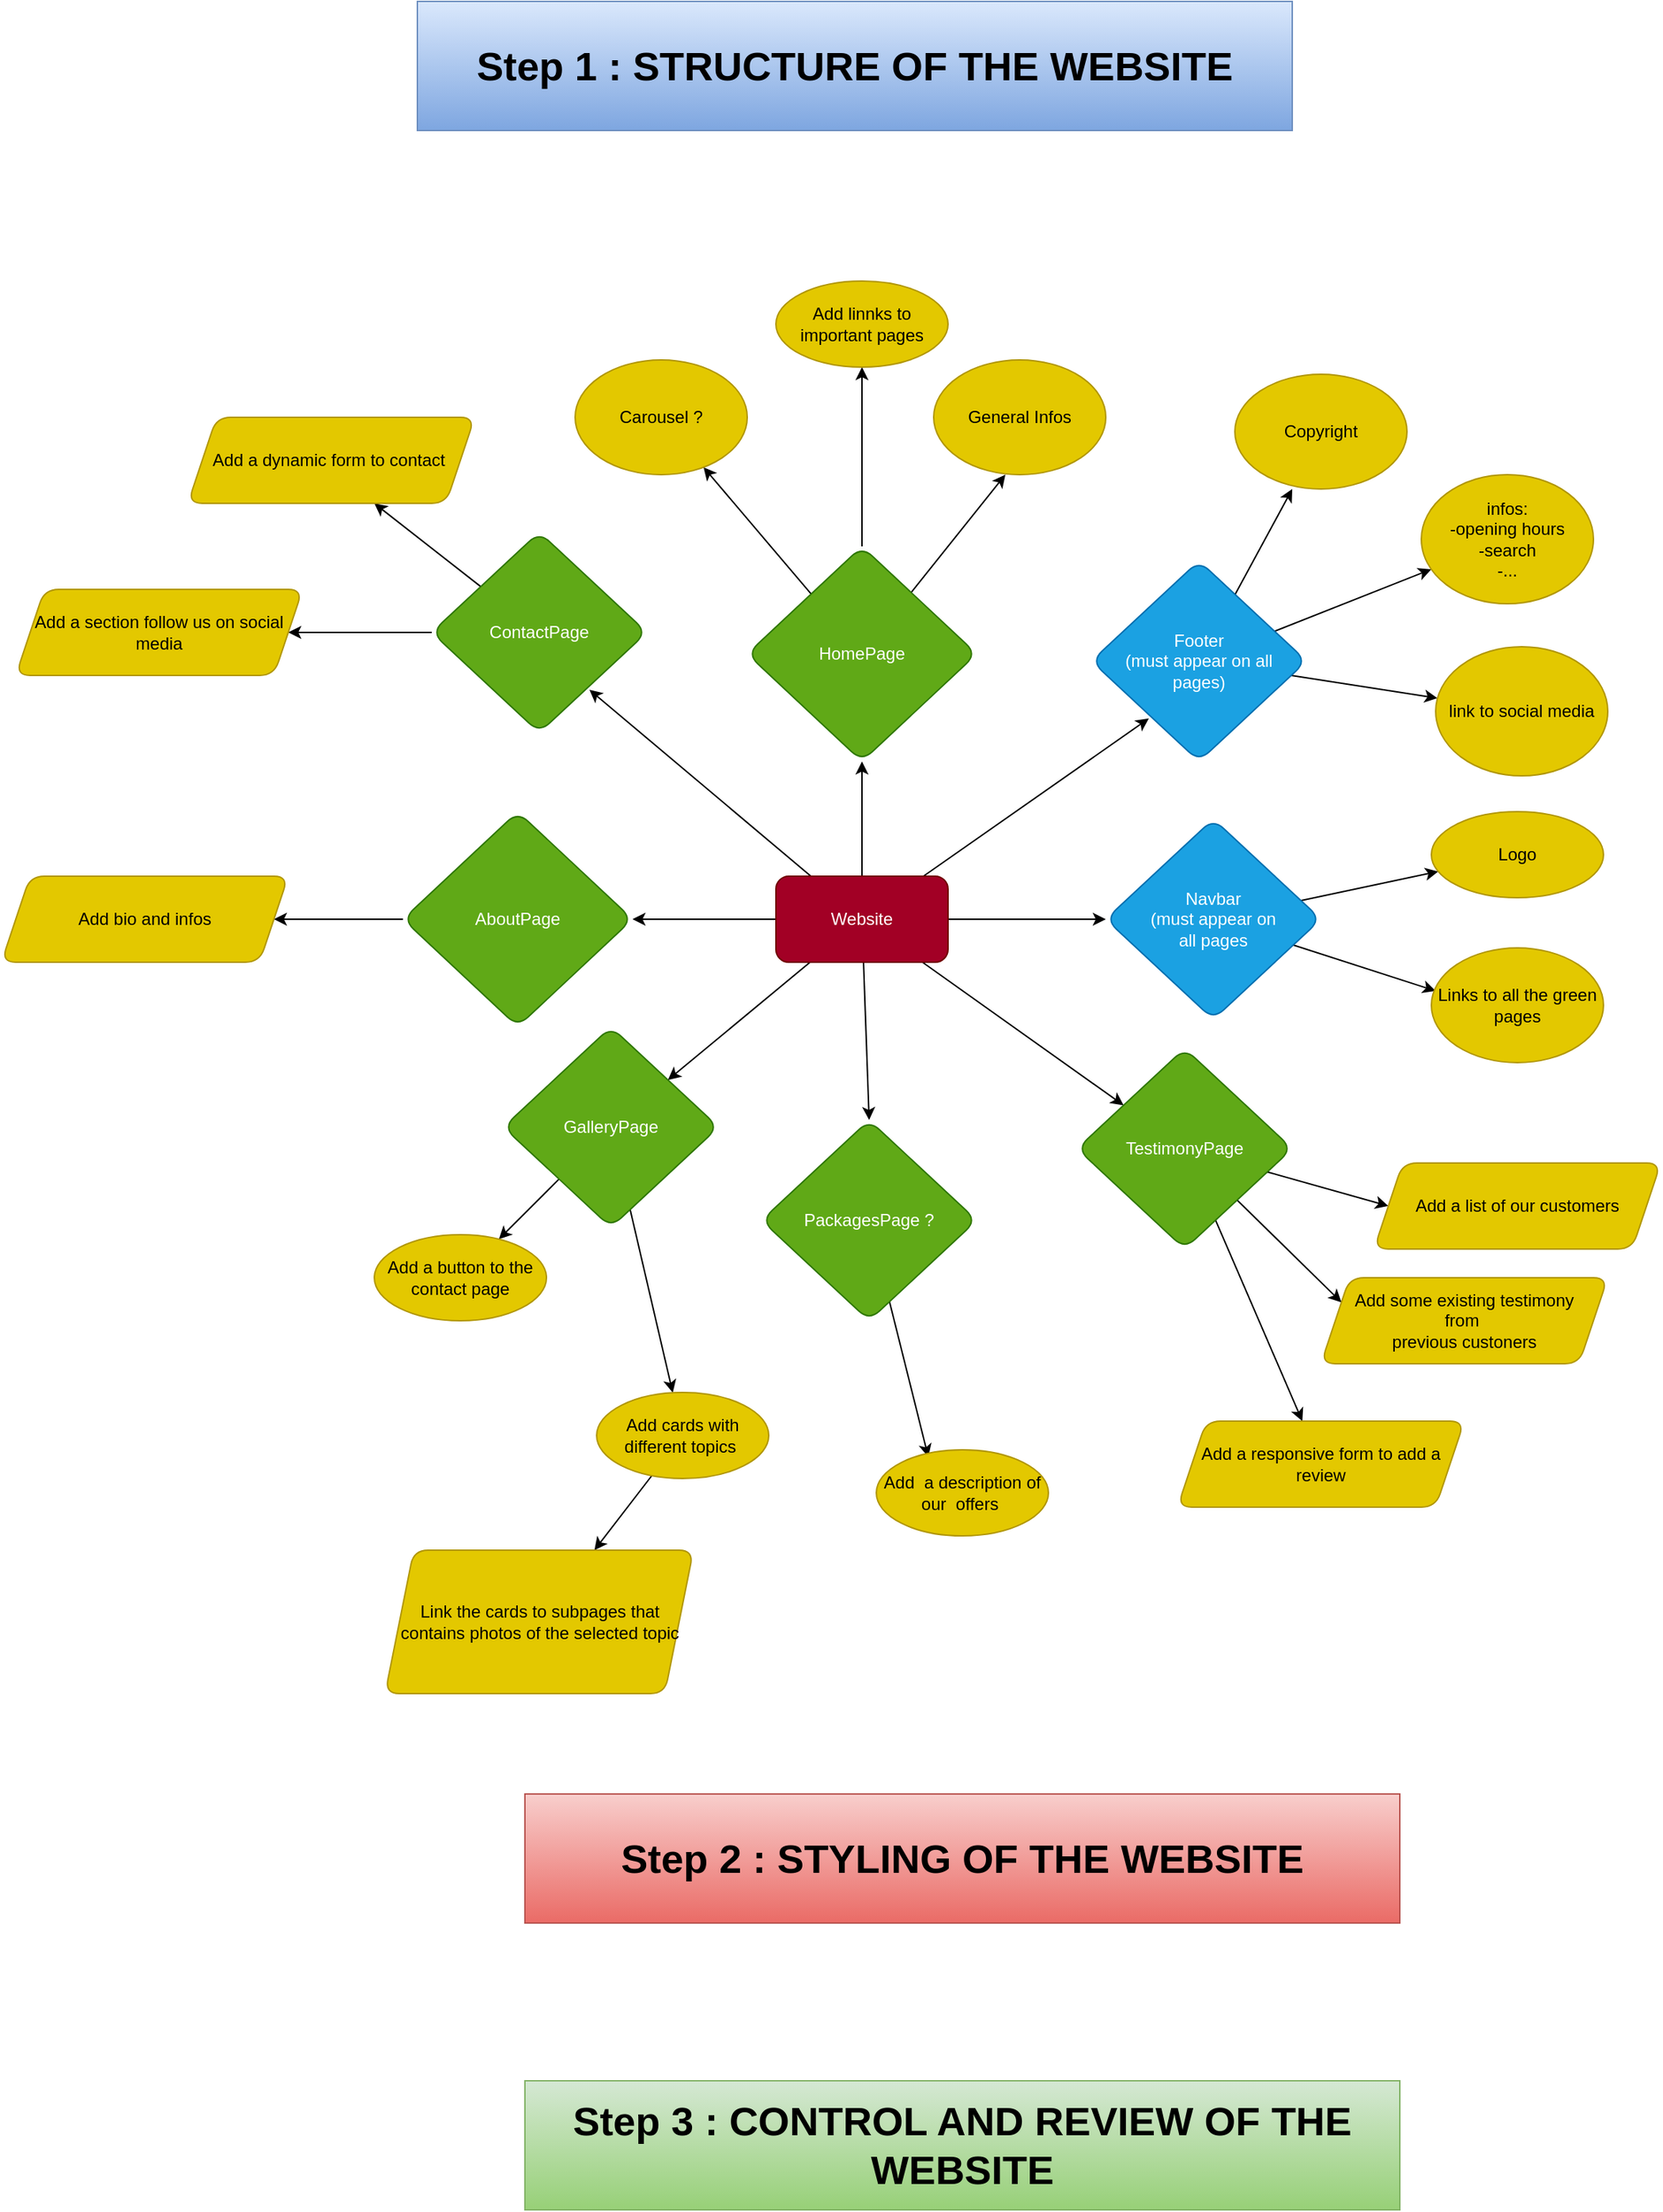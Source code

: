 <mxfile>
    <diagram id="F_wEoQ5lJLYw4dCn6s4b" name="Page-1">
        <mxGraphModel dx="1818" dy="1729" grid="1" gridSize="10" guides="1" tooltips="1" connect="1" arrows="1" fold="1" page="1" pageScale="1" pageWidth="827" pageHeight="1169" math="0" shadow="0">
            <root>
                <mxCell id="0"/>
                <mxCell id="1" parent="0"/>
                <mxCell id="4" value="" style="edgeStyle=none;html=1;" parent="1" source="2" target="3" edge="1">
                    <mxGeometry relative="1" as="geometry"/>
                </mxCell>
                <mxCell id="6" value="" style="edgeStyle=none;html=1;" parent="1" source="2" target="5" edge="1">
                    <mxGeometry relative="1" as="geometry"/>
                </mxCell>
                <mxCell id="8" value="" style="edgeStyle=none;html=1;" parent="1" source="2" target="7" edge="1">
                    <mxGeometry relative="1" as="geometry"/>
                </mxCell>
                <mxCell id="9" style="edgeStyle=none;html=1;" parent="1" source="2" edge="1">
                    <mxGeometry relative="1" as="geometry">
                        <mxPoint x="240" y="230" as="targetPoint"/>
                    </mxGeometry>
                </mxCell>
                <mxCell id="11" style="edgeStyle=none;html=1;" parent="1" source="2" edge="1">
                    <mxGeometry relative="1" as="geometry">
                        <mxPoint x="630" y="250" as="targetPoint"/>
                    </mxGeometry>
                </mxCell>
                <mxCell id="14" value="" style="edgeStyle=none;html=1;" parent="1" source="2" target="13" edge="1">
                    <mxGeometry relative="1" as="geometry"/>
                </mxCell>
                <mxCell id="15" style="edgeStyle=none;html=1;" parent="1" source="2" edge="1" target="16">
                    <mxGeometry relative="1" as="geometry">
                        <mxPoint x="540" y="540" as="targetPoint"/>
                    </mxGeometry>
                </mxCell>
                <mxCell id="50" style="edgeStyle=none;html=1;entryX=0.5;entryY=0;entryDx=0;entryDy=0;" edge="1" parent="1" source="2" target="49">
                    <mxGeometry relative="1" as="geometry"/>
                </mxCell>
                <mxCell id="2" value="Website" style="rounded=1;whiteSpace=wrap;html=1;fillColor=#a20025;fontColor=#ffffff;strokeColor=#6F0000;" parent="1" vertex="1">
                    <mxGeometry x="370" y="360" width="120" height="60" as="geometry"/>
                </mxCell>
                <mxCell id="17" style="edgeStyle=none;html=1;" parent="1" source="3" target="18" edge="1">
                    <mxGeometry relative="1" as="geometry">
                        <mxPoint x="360" y="80" as="targetPoint"/>
                    </mxGeometry>
                </mxCell>
                <mxCell id="19" style="edgeStyle=none;html=1;" parent="1" source="3" edge="1">
                    <mxGeometry relative="1" as="geometry">
                        <mxPoint x="530" y="80" as="targetPoint"/>
                    </mxGeometry>
                </mxCell>
                <mxCell id="40" value="" style="edgeStyle=none;html=1;" parent="1" source="3" target="39" edge="1">
                    <mxGeometry relative="1" as="geometry"/>
                </mxCell>
                <mxCell id="3" value="HomePage" style="rhombus;whiteSpace=wrap;html=1;rounded=1;fillColor=#60a917;fontColor=#ffffff;strokeColor=#2D7600;" parent="1" vertex="1">
                    <mxGeometry x="350" y="130" width="160" height="150" as="geometry"/>
                </mxCell>
                <mxCell id="26" value="" style="edgeStyle=none;html=1;" parent="1" source="5" target="25" edge="1">
                    <mxGeometry relative="1" as="geometry"/>
                </mxCell>
                <mxCell id="27" style="edgeStyle=none;html=1;" parent="1" source="5" edge="1">
                    <mxGeometry relative="1" as="geometry">
                        <mxPoint x="830" y="440" as="targetPoint"/>
                    </mxGeometry>
                </mxCell>
                <mxCell id="5" value="Navbar&lt;br&gt;(must appear on &lt;br&gt;all pages" style="rhombus;whiteSpace=wrap;html=1;rounded=1;fillColor=#1ba1e2;fontColor=#ffffff;strokeColor=#006EAF;" parent="1" vertex="1">
                    <mxGeometry x="600" y="320" width="150" height="140" as="geometry"/>
                </mxCell>
                <mxCell id="30" value="" style="edgeStyle=none;html=1;" parent="1" source="7" target="29" edge="1">
                    <mxGeometry relative="1" as="geometry"/>
                </mxCell>
                <mxCell id="32" value="" style="edgeStyle=none;html=1;" parent="1" source="7" target="31" edge="1">
                    <mxGeometry relative="1" as="geometry"/>
                </mxCell>
                <mxCell id="7" value="GalleryPage" style="rhombus;whiteSpace=wrap;html=1;rounded=1;fillColor=#60a917;fontColor=#ffffff;strokeColor=#2D7600;" parent="1" vertex="1">
                    <mxGeometry x="180" y="465" width="150" height="140" as="geometry"/>
                </mxCell>
                <mxCell id="43" style="edgeStyle=none;html=1;" parent="1" source="10" edge="1">
                    <mxGeometry relative="1" as="geometry">
                        <mxPoint x="90" y="100" as="targetPoint"/>
                    </mxGeometry>
                </mxCell>
                <mxCell id="45" style="edgeStyle=none;html=1;" parent="1" source="10" edge="1">
                    <mxGeometry relative="1" as="geometry">
                        <mxPoint x="30" y="190" as="targetPoint"/>
                    </mxGeometry>
                </mxCell>
                <mxCell id="10" value="ContactPage" style="rhombus;whiteSpace=wrap;html=1;rounded=1;fillColor=#60a917;fontColor=#ffffff;strokeColor=#2D7600;" parent="1" vertex="1">
                    <mxGeometry x="130" y="120" width="150" height="140" as="geometry"/>
                </mxCell>
                <mxCell id="21" style="edgeStyle=none;html=1;" parent="1" source="12" edge="1">
                    <mxGeometry relative="1" as="geometry">
                        <mxPoint x="730" y="90" as="targetPoint"/>
                    </mxGeometry>
                </mxCell>
                <mxCell id="24" value="" style="edgeStyle=none;html=1;" parent="1" source="12" target="23" edge="1">
                    <mxGeometry relative="1" as="geometry"/>
                </mxCell>
                <mxCell id="58" style="edgeStyle=none;html=1;fontSize=28;" edge="1" parent="1" source="12" target="57">
                    <mxGeometry relative="1" as="geometry"/>
                </mxCell>
                <mxCell id="12" value="Footer&lt;br&gt;(must appear on all&lt;br&gt;pages)" style="rhombus;whiteSpace=wrap;html=1;rounded=1;fillColor=#1ba1e2;fontColor=#ffffff;strokeColor=#006EAF;" parent="1" vertex="1">
                    <mxGeometry x="590" y="140" width="150" height="140" as="geometry"/>
                </mxCell>
                <mxCell id="47" style="edgeStyle=none;html=1;" parent="1" source="13" edge="1">
                    <mxGeometry relative="1" as="geometry">
                        <mxPoint x="20" y="390" as="targetPoint"/>
                    </mxGeometry>
                </mxCell>
                <mxCell id="13" value="AboutPage" style="rhombus;whiteSpace=wrap;html=1;rounded=1;fillColor=#60a917;fontColor=#ffffff;strokeColor=#2D7600;" parent="1" vertex="1">
                    <mxGeometry x="110" y="315" width="160" height="150" as="geometry"/>
                </mxCell>
                <mxCell id="36" value="" style="edgeStyle=none;html=1;" parent="1" source="16" target="35" edge="1">
                    <mxGeometry relative="1" as="geometry"/>
                </mxCell>
                <mxCell id="37" style="edgeStyle=none;html=1;entryX=0;entryY=0.25;entryDx=0;entryDy=0;" parent="1" source="16" edge="1" target="38">
                    <mxGeometry relative="1" as="geometry">
                        <mxPoint x="670" y="720" as="targetPoint"/>
                    </mxGeometry>
                </mxCell>
                <mxCell id="41" style="edgeStyle=none;html=1;entryX=0;entryY=0.5;entryDx=0;entryDy=0;" parent="1" source="16" edge="1" target="42">
                    <mxGeometry relative="1" as="geometry">
                        <mxPoint x="750" y="620" as="targetPoint"/>
                    </mxGeometry>
                </mxCell>
                <mxCell id="16" value="TestimonyPage" style="rhombus;whiteSpace=wrap;html=1;rounded=1;fillColor=#60a917;fontColor=#ffffff;strokeColor=#2D7600;" parent="1" vertex="1">
                    <mxGeometry x="580" y="480" width="150" height="140" as="geometry"/>
                </mxCell>
                <mxCell id="18" value="Carousel ?" style="ellipse;whiteSpace=wrap;html=1;fillColor=#e3c800;fontColor=#000000;strokeColor=#B09500;" parent="1" vertex="1">
                    <mxGeometry x="230" width="120" height="80" as="geometry"/>
                </mxCell>
                <mxCell id="20" value="General Infos" style="ellipse;whiteSpace=wrap;html=1;fillColor=#e3c800;fontColor=#000000;strokeColor=#B09500;" parent="1" vertex="1">
                    <mxGeometry x="480" width="120" height="80" as="geometry"/>
                </mxCell>
                <mxCell id="22" value="Copyright" style="ellipse;whiteSpace=wrap;html=1;fillColor=#e3c800;fontColor=#000000;strokeColor=#B09500;" parent="1" vertex="1">
                    <mxGeometry x="690" y="10" width="120" height="80" as="geometry"/>
                </mxCell>
                <mxCell id="23" value="link to social media" style="ellipse;whiteSpace=wrap;html=1;rounded=1;fillColor=#e3c800;fontColor=#000000;strokeColor=#B09500;" parent="1" vertex="1">
                    <mxGeometry x="830" y="200" width="120" height="90" as="geometry"/>
                </mxCell>
                <mxCell id="25" value="Logo" style="ellipse;whiteSpace=wrap;html=1;rounded=1;fillColor=#e3c800;fontColor=#000000;strokeColor=#B09500;" parent="1" vertex="1">
                    <mxGeometry x="827" y="315" width="120" height="60" as="geometry"/>
                </mxCell>
                <mxCell id="28" value="Links to all the green pages" style="ellipse;whiteSpace=wrap;html=1;fillColor=#e3c800;fontColor=#000000;strokeColor=#B09500;" parent="1" vertex="1">
                    <mxGeometry x="827" y="410" width="120" height="80" as="geometry"/>
                </mxCell>
                <mxCell id="34" value="" style="edgeStyle=none;html=1;" parent="1" source="29" target="33" edge="1">
                    <mxGeometry relative="1" as="geometry"/>
                </mxCell>
                <mxCell id="29" value="Add cards with different topics&amp;nbsp;" style="ellipse;whiteSpace=wrap;html=1;rounded=1;fillColor=#e3c800;fontColor=#000000;strokeColor=#B09500;" parent="1" vertex="1">
                    <mxGeometry x="245" y="720" width="120" height="60" as="geometry"/>
                </mxCell>
                <mxCell id="31" value="Add a button to the contact page" style="ellipse;whiteSpace=wrap;html=1;rounded=1;fillColor=#e3c800;fontColor=#000000;strokeColor=#B09500;" parent="1" vertex="1">
                    <mxGeometry x="90" y="610" width="120" height="60" as="geometry"/>
                </mxCell>
                <mxCell id="33" value="Link the cards to subpages that contains photos of the selected topic" style="shape=parallelogram;perimeter=parallelogramPerimeter;whiteSpace=wrap;html=1;fixedSize=1;rounded=1;fillColor=#e3c800;fontColor=#000000;strokeColor=#B09500;" parent="1" vertex="1">
                    <mxGeometry x="97.5" y="830" width="215" height="100" as="geometry"/>
                </mxCell>
                <mxCell id="35" value="Add a responsive form to add a review" style="shape=parallelogram;perimeter=parallelogramPerimeter;whiteSpace=wrap;html=1;fixedSize=1;rounded=1;fillColor=#e3c800;fontColor=#000000;strokeColor=#B09500;" parent="1" vertex="1">
                    <mxGeometry x="650" y="740" width="200" height="60" as="geometry"/>
                </mxCell>
                <mxCell id="38" value="Add some existing testimony &lt;br&gt;from&amp;nbsp;&lt;br&gt;previous custoners" style="shape=parallelogram;perimeter=parallelogramPerimeter;whiteSpace=wrap;html=1;fixedSize=1;rounded=1;fillColor=#e3c800;fontColor=#000000;strokeColor=#B09500;" parent="1" vertex="1">
                    <mxGeometry x="750" y="640" width="200" height="60" as="geometry"/>
                </mxCell>
                <mxCell id="39" value="Add linnks to important pages" style="ellipse;whiteSpace=wrap;html=1;fillColor=#e3c800;strokeColor=#B09500;fontColor=#000000;rounded=1;" parent="1" vertex="1">
                    <mxGeometry x="370" y="-55" width="120" height="60" as="geometry"/>
                </mxCell>
                <mxCell id="42" value="Add a list of our customers" style="shape=parallelogram;perimeter=parallelogramPerimeter;whiteSpace=wrap;html=1;fixedSize=1;rounded=1;fillColor=#e3c800;fontColor=#000000;strokeColor=#B09500;" parent="1" vertex="1">
                    <mxGeometry x="787" y="560" width="200" height="60" as="geometry"/>
                </mxCell>
                <mxCell id="44" value="Add a dynamic form to contact&amp;nbsp;" style="shape=parallelogram;perimeter=parallelogramPerimeter;whiteSpace=wrap;html=1;fixedSize=1;rounded=1;fillColor=#e3c800;fontColor=#000000;strokeColor=#B09500;" parent="1" vertex="1">
                    <mxGeometry x="-40" y="40" width="200" height="60" as="geometry"/>
                </mxCell>
                <mxCell id="46" value="Add a section follow us on social media" style="shape=parallelogram;perimeter=parallelogramPerimeter;whiteSpace=wrap;html=1;fixedSize=1;rounded=1;fillColor=#e3c800;fontColor=#000000;strokeColor=#B09500;" parent="1" vertex="1">
                    <mxGeometry x="-160" y="160" width="200" height="60" as="geometry"/>
                </mxCell>
                <mxCell id="48" value="Add bio and infos" style="shape=parallelogram;perimeter=parallelogramPerimeter;whiteSpace=wrap;html=1;fixedSize=1;rounded=1;fillColor=#e3c800;fontColor=#000000;strokeColor=#B09500;" parent="1" vertex="1">
                    <mxGeometry x="-170" y="360" width="200" height="60" as="geometry"/>
                </mxCell>
                <mxCell id="51" style="edgeStyle=none;html=1;" edge="1" parent="1" source="49">
                    <mxGeometry relative="1" as="geometry">
                        <mxPoint x="476.25" y="765" as="targetPoint"/>
                    </mxGeometry>
                </mxCell>
                <mxCell id="49" value="PackagesPage ?" style="rhombus;whiteSpace=wrap;html=1;rounded=1;fillColor=#60a917;fontColor=#ffffff;strokeColor=#2D7600;" vertex="1" parent="1">
                    <mxGeometry x="360" y="530" width="150" height="140" as="geometry"/>
                </mxCell>
                <mxCell id="53" value="&lt;b&gt;&lt;font style=&quot;font-size: 28px&quot;&gt;Step 1 : STRUCTURE OF THE WEBSITE&lt;/font&gt;&lt;/b&gt;" style="text;html=1;strokeColor=#6c8ebf;fillColor=#dae8fc;align=center;verticalAlign=middle;whiteSpace=wrap;rounded=0;gradientColor=#7ea6e0;" vertex="1" parent="1">
                    <mxGeometry x="120" y="-250" width="610" height="90" as="geometry"/>
                </mxCell>
                <mxCell id="54" value="Add&amp;nbsp; a description of our&amp;nbsp; offers&amp;nbsp;" style="ellipse;whiteSpace=wrap;html=1;rounded=1;fillColor=#e3c800;fontColor=#000000;strokeColor=#B09500;" vertex="1" parent="1">
                    <mxGeometry x="440" y="760" width="120" height="60" as="geometry"/>
                </mxCell>
                <mxCell id="55" value="&lt;b&gt;&lt;font style=&quot;font-size: 28px&quot;&gt;Step 2 : STYLING OF THE WEBSITE&lt;/font&gt;&lt;/b&gt;" style="text;html=1;strokeColor=#b85450;fillColor=#f8cecc;align=center;verticalAlign=middle;whiteSpace=wrap;rounded=0;gradientColor=#ea6b66;" vertex="1" parent="1">
                    <mxGeometry x="195" y="1000" width="610" height="90" as="geometry"/>
                </mxCell>
                <mxCell id="56" value="&lt;b&gt;&lt;font style=&quot;font-size: 28px&quot;&gt;Step 3 : CONTROL AND REVIEW OF THE WEBSITE&lt;/font&gt;&lt;/b&gt;" style="text;html=1;strokeColor=#82b366;fillColor=#d5e8d4;align=center;verticalAlign=middle;whiteSpace=wrap;rounded=0;gradientColor=#97d077;" vertex="1" parent="1">
                    <mxGeometry x="195" y="1200" width="610" height="90" as="geometry"/>
                </mxCell>
                <mxCell id="57" value="infos:&lt;br&gt;-opening hours&lt;br&gt;-search&lt;br&gt;-..." style="ellipse;whiteSpace=wrap;html=1;rounded=1;fillColor=#e3c800;fontColor=#000000;strokeColor=#B09500;" vertex="1" parent="1">
                    <mxGeometry x="820" y="80" width="120" height="90" as="geometry"/>
                </mxCell>
            </root>
        </mxGraphModel>
    </diagram>
</mxfile>